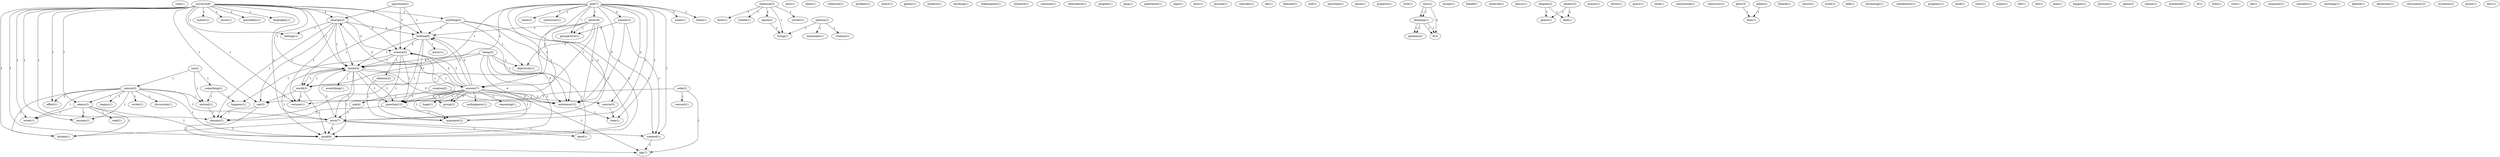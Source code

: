 digraph G {
  com [ label="com(1)" ];
  spacetime [ label="spacetime(2)" ];
  emerge [ label="emerge(2)" ];
  nothing [ label="nothing(6)" ];
  science [ label="science(5)" ];
  chemical [ label="chemical(2)" ];
  form [ label="form(1)" ];
  violate [ label="violate(1)" ];
  spark [ label="spark(2)" ];
  living [ label="living(1)" ];
  corner [ label="corner(1)" ];
  post [ label="post(1)" ];
  heart [ label="heart(1)" ];
  collection [ label="collection(1)" ];
  problem [ label="problem(1)" ];
  opinion [ label="opinion(2)" ];
  inanimate [ label="inanimate(1)" ];
  vitalism [ label="vitalism(1)" ];
  insert [ label="insert(1)" ];
  isn [ label="isn(2)" ];
  nature [ label="nature(3)" ];
  something [ label="something(2)" ];
  natural [ label="natural(1)" ];
  gather [ label="gather(1)" ];
  produce [ label="produce(1)" ];
  hawking [ label="hawking(1)" ];
  shakespeare [ label="shakespeare(1)" ];
  universe [ label="universe(6)" ];
  cause [ label="cause(1)" ];
  possibility [ label="possibility(1)" ];
  biography [ label="biography(1)" ];
  matter [ label="matter(1)" ];
  belongs [ label="belongs(1)" ];
  seems [ label="seems(2)" ];
  doubt [ label="doubt(1)" ];
  layman [ label="layman(1)" ];
  event [ label="event(1)" ];
  anything [ label="anything(4)" ];
  effect [ label="effect(1)" ];
  exist [ label="exist(7)" ];
  doubt [ label="doubt(4)" ];
  vacuum [ label="vacuum(1)" ];
  mind [ label="mind(6)" ];
  see [ label="see(3)" ];
  dictate [ label="dictate(1)" ];
  domain [ label="domain(2)" ];
  research [ label="research(1)" ];
  someone [ label="someone(1)" ];
  alternative [ label="alternative(1)" ];
  answer [ label="answer(1)" ];
  ask [ label="ask(4)" ];
  nothingness [ label="nothingness(1)" ];
  reasoning [ label="reasoning(1)" ];
  source [ label="source(3)" ];
  hope [ label="hope(1)" ];
  existence [ label="existence(12)" ];
  group [ label="group(1)" ];
  question [ label="question(12)" ];
  argument [ label="argument(2)" ];
  prophet [ label="prophet(1)" ];
  pmp [ label="pmp(1)" ];
  pantheism [ label="pantheism(1)" ];
  cape [ label="cape(1)" ];
  misc [ label="misc(1)" ];
  assume [ label="assume(1)" ];
  consider [ label="consider(1)" ];
  lab [ label="lab(1)" ];
  demand [ label="demand(1)" ];
  god [ label="god(7)" ];
  exists [ label="exists(8)" ];
  mean [ label="mean(1)" ];
  leads [ label="leads(1)" ];
  meta [ label="meta(2)" ];
  conclusion [ label="conclusion(1)" ];
  answer [ label="answer(7)" ];
  sounds [ label="sounds(2)" ];
  perspective [ label="perspective(1)" ];
  created [ label="created(1)" ];
  time [ label="time(1)" ];
  begins [ label="begins(1)" ];
  wrote [ label="wrote(1)" ];
  discussion [ label="discussion(1)" ];
  self [ label="self(1)" ];
  postulate [ label="postulate(1)" ];
  jason [ label="jason(1)" ];
  property [ label="property(1)" ];
  objectivity [ label="objectivity(1)" ];
  world [ label="world(3)" ];
  york [ label="york(1)" ];
  oulu [ label="oulu(2)" ];
  kempmp [ label="kempmp(1)" ];
  kempmp [ label="kempmp(1)" ];
  fi [ label="fi(3)" ];
  accept [ label="accept(1)" ];
  behalf [ label="behalf(1)" ];
  material [ label="material(1)" ];
  happens [ label="happens(1)" ];
  phoenix [ label="phoenix(2)" ];
  jeesus [ label="jeesus(1)" ];
  religion [ label="religion(2)" ];
  peace [ label="peace(1)" ];
  find [ label="find(1)" ];
  prayer [ label="prayer(1)" ];
  christ [ label="christ(1)" ];
  quest [ label="quest(1)" ];
  send [ label="send(1)" ];
  read [ label="read(1)" ];
  nonsolution [ label="nonsolution(1)" ];
  everything [ label="everything(1)" ];
  chemistry [ label="chemistry(1)" ];
  petri [ label="petri(3)" ];
  kem [ label="kem(1)" ];
  pihko [ label="pihko(2)" ];
  finland [ label="finland(1)" ];
  atheist [ label="atheist(3)" ];
  return [ label="return(1)" ];
  truth [ label="truth(1)" ];
  talk [ label="talk(1)" ];
  technology [ label="technology(1)" ];
  metabolism [ label="metabolism(1)" ];
  prophecy [ label="prophecy(1)" ];
  book [ label="book(1)" ];
  twist [ label="twist(1)" ];
  argue [ label="argue(1)" ];
  tell [ label="tell(1)" ];
  being [ label="being(5)" ];
  need [ label="need(1)" ];
  worry [ label="worry(1)" ];
  die [ label="die(1)" ];
  man [ label="man(1)" ];
  happen [ label="happen(1)" ];
  position [ label="position(1)" ];
  creation [ label="creation(2)" ];
  life [ label="life(7)" ];
  code [ label="code(2)" ];
  convert [ label="convert(1)" ];
  game [ label="game(2)" ];
  reason [ label="reason(1)" ];
  atheism [ label="atheism(2)" ];
  wondered [ label="wondered(1)" ];
  sf [ label="sf(1)" ];
  lizhi [ label="lizhi(1)" ];
  rule [ label="rule(1)" ];
  oulu [ label="oulu(2)" ];
  alt [ label="alt(1)" ];
  computer [ label="computer(1)" ];
  causality [ label="causality(1)" ];
  tautology [ label="tautology(1)" ];
  pihatie [ label="pihatie(1)" ];
  bacterium [ label="bacterium(1)" ];
  christianity [ label="christianity(2)" ];
  evolution [ label="evolution(1)" ];
  quote [ label="quote(1)" ];
  levy [ label="levy(1)" ];
  spacetime -> emerge [ label="1" ];
  spacetime -> nothing [ label="1" ];
  spacetime -> science [ label="1" ];
  chemical -> form [ label="1" ];
  chemical -> violate [ label="1" ];
  chemical -> spark [ label="1" ];
  chemical -> living [ label="1" ];
  chemical -> corner [ label="1" ];
  opinion -> inanimate [ label="1" ];
  opinion -> living [ label="1" ];
  opinion -> vitalism [ label="1" ];
  isn -> nature [ label="1" ];
  isn -> something [ label="1" ];
  isn -> natural [ label="1" ];
  universe -> cause [ label="1" ];
  universe -> possibility [ label="1" ];
  universe -> biography [ label="1" ];
  universe -> emerge [ label="4" ];
  universe -> matter [ label="1" ];
  universe -> belongs [ label="1" ];
  universe -> seems [ label="1" ];
  universe -> doubt [ label="1" ];
  universe -> layman [ label="1" ];
  universe -> event [ label="1" ];
  universe -> anything [ label="1" ];
  universe -> nothing [ label="3" ];
  universe -> effect [ label="1" ];
  universe -> science [ label="2" ];
  universe -> exist [ label="2" ];
  universe -> doubt [ label="1" ];
  universe -> vacuum [ label="1" ];
  universe -> mind [ label="1" ];
  universe -> see [ label="1" ];
  universe -> dictate [ label="1" ];
  universe -> domain [ label="1" ];
  answer -> ask [ label="1" ];
  answer -> nothingness [ label="1" ];
  answer -> emerge [ label="2" ];
  answer -> reasoning [ label="1" ];
  answer -> source [ label="1" ];
  answer -> hope [ label="1" ];
  answer -> nothing [ label="3" ];
  answer -> existence [ label="2" ];
  answer -> science [ label="2" ];
  answer -> group [ label="1" ];
  answer -> question [ label="1" ];
  answer -> argument [ label="1" ];
  ask -> exist [ label="1" ];
  emerge -> belongs [ label="1" ];
  emerge -> doubt [ label="1" ];
  emerge -> nothing [ label="3" ];
  emerge -> science [ label="2" ];
  emerge -> doubt [ label="1" ];
  emerge -> vacuum [ label="1" ];
  emerge -> see [ label="1" ];
  emerge -> domain [ label="1" ];
  god -> exists [ label="1" ];
  god -> mean [ label="1" ];
  god -> leads [ label="1" ];
  god -> source [ label="2" ];
  god -> doubt [ label="1" ];
  god -> meta [ label="1" ];
  god -> conclusion [ label="1" ];
  god -> answer [ label="2" ];
  god -> sounds [ label="2" ];
  god -> perspective [ label="1" ];
  god -> existence [ label="5" ];
  god -> exist [ label="2" ];
  god -> created [ label="1" ];
  god -> doubt [ label="1" ];
  god -> question [ label="1" ];
  god -> time [ label="1" ];
  god -> argument [ label="1" ];
  nature -> seems [ label="1" ];
  nature -> layman [ label="1" ];
  nature -> begins [ label="1" ];
  nature -> event [ label="1" ];
  nature -> natural [ label="1" ];
  nature -> effect [ label="1" ];
  nature -> exist [ label="1" ];
  nature -> wrote [ label="1" ];
  nature -> discussion [ label="1" ];
  nature -> mind [ label="1" ];
  nature -> dictate [ label="1" ];
  exists -> answer [ label="1" ];
  exists -> nothing [ label="1" ];
  exists -> perspective [ label="1" ];
  exists -> objectivity [ label="2" ];
  exists -> existence [ label="2" ];
  exists -> created [ label="1" ];
  exists -> world [ label="2" ];
  exists -> mind [ label="3" ];
  oulu -> kempmp [ label="1" ];
  oulu -> kempmp [ label="1" ];
  oulu -> fi [ label="2" ];
  something -> natural [ label="1" ];
  something -> happens [ label="1" ];
  kempmp -> phoenix [ label="1" ];
  kempmp -> fi [ label="1" ];
  source -> time [ label="1" ];
  religion -> peace [ label="1" ];
  religion -> find [ label="1" ];
  kempmp -> phoenix [ label="1" ];
  kempmp -> fi [ label="1" ];
  spark -> living [ label="1" ];
  seems -> layman [ label="1" ];
  seems -> event [ label="1" ];
  seems -> read [ label="1" ];
  seems -> mind [ label="1" ];
  seems -> dictate [ label="1" ];
  doubt -> answer [ label="1" ];
  doubt -> everything [ label="1" ];
  doubt -> existence [ label="3" ];
  doubt -> exist [ label="1" ];
  doubt -> world [ label="1" ];
  doubt -> mind [ label="1" ];
  doubt -> question [ label="1" ];
  petri -> kem [ label="1" ];
  pihko -> kem [ label="1" ];
  atheist -> peace [ label="1" ];
  atheist -> find [ label="1" ];
  answer -> nothing [ label="3" ];
  answer -> existence [ label="2" ];
  answer -> science [ label="2" ];
  answer -> group [ label="1" ];
  answer -> question [ label="1" ];
  answer -> argument [ label="1" ];
  sounds -> perspective [ label="1" ];
  sounds -> existence [ label="1" ];
  sounds -> created [ label="1" ];
  anything -> nothing [ label="1" ];
  anything -> objectivity [ label="1" ];
  anything -> existence [ label="1" ];
  anything -> world [ label="1" ];
  anything -> mind [ label="1" ];
  being -> objectivity [ label="1" ];
  being -> existence [ label="5" ];
  being -> exist [ label="4" ];
  being -> doubt [ label="4" ];
  being -> world [ label="1" ];
  being -> mind [ label="1" ];
  being -> need [ label="1" ];
  nothing -> existence [ label="1" ];
  nothing -> science [ label="2" ];
  nothing -> doubt [ label="1" ];
  nothing -> question [ label="1" ];
  nothing -> worry [ label="1" ];
  nothing -> domain [ label="1" ];
  natural -> domain [ label="1" ];
  creation -> vacuum [ label="1" ];
  creation -> life [ label="1" ];
  code -> convert [ label="1" ];
  code -> see [ label="1" ];
  code -> life [ label="1" ];
  existence -> time [ label="1" ];
  science -> doubt [ label="1" ];
  science -> group [ label="1" ];
  science -> atheism [ label="1" ];
  science -> happens [ label="1" ];
  science -> question [ label="1" ];
  science -> argument [ label="1" ];
  exist -> created [ label="1" ];
  exist -> doubt [ label="3" ];
  exist -> mind [ label="2" ];
  exist -> dictate [ label="1" ];
  exist -> need [ label="1" ];
  created -> life [ label="1" ];
  doubt -> world [ label="1" ];
  doubt -> mind [ label="1" ];
  doubt -> question [ label="1" ];
  world -> vacuum [ label="1" ];
  world -> mind [ label="1" ];
  world -> see [ label="1" ];
  atheism -> argument [ label="1" ];
  question -> argument [ label="1" ];
  question -> domain [ label="2" ];
  see -> life [ label="1" ];
  see -> domain [ label="1" ];
}
